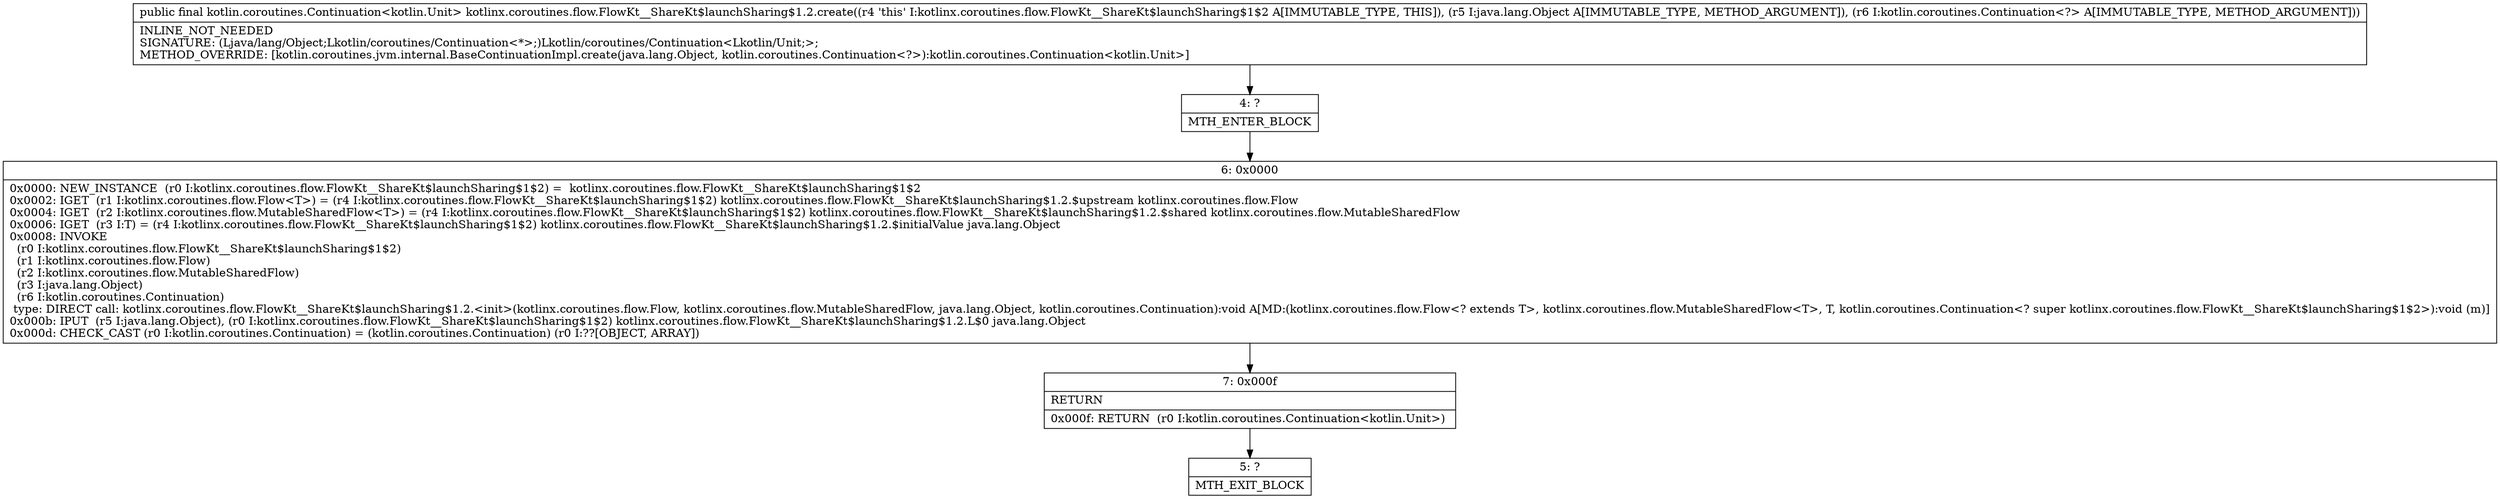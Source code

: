 digraph "CFG forkotlinx.coroutines.flow.FlowKt__ShareKt$launchSharing$1.2.create(Ljava\/lang\/Object;Lkotlin\/coroutines\/Continuation;)Lkotlin\/coroutines\/Continuation;" {
Node_4 [shape=record,label="{4\:\ ?|MTH_ENTER_BLOCK\l}"];
Node_6 [shape=record,label="{6\:\ 0x0000|0x0000: NEW_INSTANCE  (r0 I:kotlinx.coroutines.flow.FlowKt__ShareKt$launchSharing$1$2) =  kotlinx.coroutines.flow.FlowKt__ShareKt$launchSharing$1$2 \l0x0002: IGET  (r1 I:kotlinx.coroutines.flow.Flow\<T\>) = (r4 I:kotlinx.coroutines.flow.FlowKt__ShareKt$launchSharing$1$2) kotlinx.coroutines.flow.FlowKt__ShareKt$launchSharing$1.2.$upstream kotlinx.coroutines.flow.Flow \l0x0004: IGET  (r2 I:kotlinx.coroutines.flow.MutableSharedFlow\<T\>) = (r4 I:kotlinx.coroutines.flow.FlowKt__ShareKt$launchSharing$1$2) kotlinx.coroutines.flow.FlowKt__ShareKt$launchSharing$1.2.$shared kotlinx.coroutines.flow.MutableSharedFlow \l0x0006: IGET  (r3 I:T) = (r4 I:kotlinx.coroutines.flow.FlowKt__ShareKt$launchSharing$1$2) kotlinx.coroutines.flow.FlowKt__ShareKt$launchSharing$1.2.$initialValue java.lang.Object \l0x0008: INVOKE  \l  (r0 I:kotlinx.coroutines.flow.FlowKt__ShareKt$launchSharing$1$2)\l  (r1 I:kotlinx.coroutines.flow.Flow)\l  (r2 I:kotlinx.coroutines.flow.MutableSharedFlow)\l  (r3 I:java.lang.Object)\l  (r6 I:kotlin.coroutines.Continuation)\l type: DIRECT call: kotlinx.coroutines.flow.FlowKt__ShareKt$launchSharing$1.2.\<init\>(kotlinx.coroutines.flow.Flow, kotlinx.coroutines.flow.MutableSharedFlow, java.lang.Object, kotlin.coroutines.Continuation):void A[MD:(kotlinx.coroutines.flow.Flow\<? extends T\>, kotlinx.coroutines.flow.MutableSharedFlow\<T\>, T, kotlin.coroutines.Continuation\<? super kotlinx.coroutines.flow.FlowKt__ShareKt$launchSharing$1$2\>):void (m)]\l0x000b: IPUT  (r5 I:java.lang.Object), (r0 I:kotlinx.coroutines.flow.FlowKt__ShareKt$launchSharing$1$2) kotlinx.coroutines.flow.FlowKt__ShareKt$launchSharing$1.2.L$0 java.lang.Object \l0x000d: CHECK_CAST (r0 I:kotlin.coroutines.Continuation) = (kotlin.coroutines.Continuation) (r0 I:??[OBJECT, ARRAY]) \l}"];
Node_7 [shape=record,label="{7\:\ 0x000f|RETURN\l|0x000f: RETURN  (r0 I:kotlin.coroutines.Continuation\<kotlin.Unit\>) \l}"];
Node_5 [shape=record,label="{5\:\ ?|MTH_EXIT_BLOCK\l}"];
MethodNode[shape=record,label="{public final kotlin.coroutines.Continuation\<kotlin.Unit\> kotlinx.coroutines.flow.FlowKt__ShareKt$launchSharing$1.2.create((r4 'this' I:kotlinx.coroutines.flow.FlowKt__ShareKt$launchSharing$1$2 A[IMMUTABLE_TYPE, THIS]), (r5 I:java.lang.Object A[IMMUTABLE_TYPE, METHOD_ARGUMENT]), (r6 I:kotlin.coroutines.Continuation\<?\> A[IMMUTABLE_TYPE, METHOD_ARGUMENT]))  | INLINE_NOT_NEEDED\lSIGNATURE: (Ljava\/lang\/Object;Lkotlin\/coroutines\/Continuation\<*\>;)Lkotlin\/coroutines\/Continuation\<Lkotlin\/Unit;\>;\lMETHOD_OVERRIDE: [kotlin.coroutines.jvm.internal.BaseContinuationImpl.create(java.lang.Object, kotlin.coroutines.Continuation\<?\>):kotlin.coroutines.Continuation\<kotlin.Unit\>]\l}"];
MethodNode -> Node_4;Node_4 -> Node_6;
Node_6 -> Node_7;
Node_7 -> Node_5;
}

